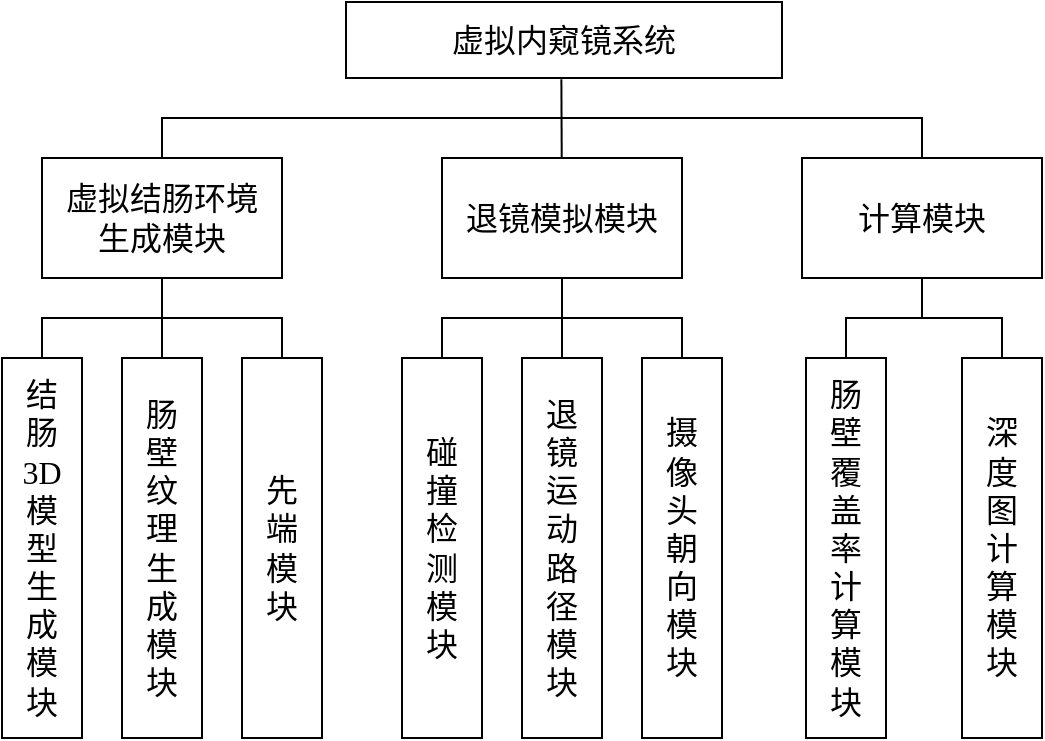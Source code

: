 <mxfile version="24.1.0" type="github">
  <diagram name="第 1 页" id="o09nwmJH8gYaiNs6TEiu">
    <mxGraphModel dx="989" dy="538" grid="0" gridSize="10" guides="0" tooltips="1" connect="0" arrows="0" fold="1" page="0" pageScale="1" pageWidth="827" pageHeight="1169" math="0" shadow="0">
      <root>
        <mxCell id="0" />
        <mxCell id="1" parent="0" />
        <mxCell id="TBaPAQR4gGPx_6uJ96JD-1" value="&lt;span style=&quot;font-family: 宋体; font-size: 16px;&quot;&gt;虚拟内窥镜系统&lt;/span&gt;" style="rounded=0;whiteSpace=wrap;html=1;" parent="1" vertex="1">
          <mxGeometry x="282" y="132" width="218" height="38" as="geometry" />
        </mxCell>
        <mxCell id="NpMSBIKZ0nWcsXwlge86-1" value="&lt;span style=&quot;font-size:12.0pt;mso-bidi-font-size:11.0pt;&lt;br/&gt;line-height:150%;font-family:宋体;mso-ascii-font-family:&amp;quot;Times New Roman&amp;quot;;&lt;br/&gt;mso-hansi-font-family:&amp;quot;Times New Roman&amp;quot;;mso-bidi-font-family:&amp;quot;Times New Roman&amp;quot;;&lt;br/&gt;mso-bidi-theme-font:minor-bidi;mso-ansi-language:EN-US;mso-fareast-language:&lt;br/&gt;ZH-CN;mso-bidi-language:AR-SA&quot;&gt;虚拟结肠环境&lt;/span&gt;&lt;div&gt;&lt;span style=&quot;font-size:12.0pt;mso-bidi-font-size:11.0pt;&lt;br/&gt;line-height:150%;font-family:宋体;mso-ascii-font-family:&amp;quot;Times New Roman&amp;quot;;&lt;br/&gt;mso-hansi-font-family:&amp;quot;Times New Roman&amp;quot;;mso-bidi-font-family:&amp;quot;Times New Roman&amp;quot;;&lt;br/&gt;mso-bidi-theme-font:minor-bidi;mso-ansi-language:EN-US;mso-fareast-language:&lt;br/&gt;ZH-CN;mso-bidi-language:AR-SA&quot;&gt;生成模块&lt;/span&gt;&lt;/div&gt;" style="rounded=0;whiteSpace=wrap;html=1;" parent="1" vertex="1">
          <mxGeometry x="130" y="210" width="120" height="60" as="geometry" />
        </mxCell>
        <mxCell id="NpMSBIKZ0nWcsXwlge86-2" value="&lt;span style=&quot;font-size:12.0pt;mso-bidi-font-size:11.0pt;&lt;br/&gt;line-height:150%;font-family:宋体;mso-ascii-font-family:&amp;quot;Times New Roman&amp;quot;;&lt;br/&gt;mso-hansi-font-family:&amp;quot;Times New Roman&amp;quot;;mso-bidi-font-family:&amp;quot;Times New Roman&amp;quot;;&lt;br/&gt;mso-bidi-theme-font:minor-bidi;mso-ansi-language:EN-US;mso-fareast-language:&lt;br/&gt;ZH-CN;mso-bidi-language:AR-SA&quot;&gt;计算模块&lt;/span&gt;" style="rounded=0;whiteSpace=wrap;html=1;" parent="1" vertex="1">
          <mxGeometry x="510" y="210" width="120" height="60" as="geometry" />
        </mxCell>
        <mxCell id="eOaeUrl-EIrp96FyysAk-3" value="" style="endArrow=none;html=1;rounded=0;exitX=0.5;exitY=0;exitDx=0;exitDy=0;" parent="1" source="NpMSBIKZ0nWcsXwlge86-1" edge="1">
          <mxGeometry width="50" height="50" relative="1" as="geometry">
            <mxPoint x="260" y="280" as="sourcePoint" />
            <mxPoint x="390" y="190" as="targetPoint" />
            <Array as="points">
              <mxPoint x="190" y="190" />
            </Array>
          </mxGeometry>
        </mxCell>
        <mxCell id="eOaeUrl-EIrp96FyysAk-4" value="" style="endArrow=none;html=1;rounded=0;exitX=0.5;exitY=0;exitDx=0;exitDy=0;" parent="1" source="NpMSBIKZ0nWcsXwlge86-2" edge="1">
          <mxGeometry width="50" height="50" relative="1" as="geometry">
            <mxPoint x="320" y="450" as="sourcePoint" />
            <mxPoint x="390" y="190" as="targetPoint" />
            <Array as="points">
              <mxPoint x="570" y="190" />
            </Array>
          </mxGeometry>
        </mxCell>
        <mxCell id="eOaeUrl-EIrp96FyysAk-5" value="&lt;span style=&quot;font-size:12.0pt;mso-bidi-font-size:11.0pt;&lt;br/&gt;line-height:150%;font-family:宋体;mso-ascii-font-family:&amp;quot;Times New Roman&amp;quot;;&lt;br/&gt;mso-hansi-font-family:&amp;quot;Times New Roman&amp;quot;;mso-bidi-font-family:&amp;quot;Times New Roman&amp;quot;;&lt;br/&gt;mso-bidi-theme-font:minor-bidi;mso-ansi-language:EN-US;mso-fareast-language:&lt;br/&gt;ZH-CN;mso-bidi-language:AR-SA&quot;&gt;退镜模拟模块&lt;/span&gt;" style="rounded=0;whiteSpace=wrap;html=1;" parent="1" vertex="1">
          <mxGeometry x="330" y="210" width="120" height="60" as="geometry" />
        </mxCell>
        <mxCell id="eOaeUrl-EIrp96FyysAk-7" value="&lt;span style=&quot;font-size:12.0pt;mso-bidi-font-size:11.0pt;&lt;br/&gt;line-height:150%;font-family:宋体;mso-ascii-font-family:&amp;quot;Times New Roman&amp;quot;;&lt;br/&gt;mso-hansi-font-family:&amp;quot;Times New Roman&amp;quot;;mso-bidi-font-family:&amp;quot;Times New Roman&amp;quot;;&lt;br/&gt;mso-bidi-theme-font:minor-bidi;mso-ansi-language:EN-US;mso-fareast-language:&lt;br/&gt;ZH-CN;mso-bidi-language:AR-SA&quot;&gt;结&lt;/span&gt;&lt;div&gt;&lt;span style=&quot;font-size:12.0pt;mso-bidi-font-size:11.0pt;&lt;br/&gt;line-height:150%;font-family:宋体;mso-ascii-font-family:&amp;quot;Times New Roman&amp;quot;;&lt;br/&gt;mso-hansi-font-family:&amp;quot;Times New Roman&amp;quot;;mso-bidi-font-family:&amp;quot;Times New Roman&amp;quot;;&lt;br/&gt;mso-bidi-theme-font:minor-bidi;mso-ansi-language:EN-US;mso-fareast-language:&lt;br/&gt;ZH-CN;mso-bidi-language:AR-SA&quot;&gt;肠&lt;/span&gt;&lt;/div&gt;&lt;div&gt;&lt;span style=&quot;font-size:12.0pt;mso-bidi-font-size:11.0pt;&lt;br/&gt;line-height:150%;font-family:宋体;mso-ascii-font-family:&amp;quot;Times New Roman&amp;quot;;&lt;br/&gt;mso-hansi-font-family:&amp;quot;Times New Roman&amp;quot;;mso-bidi-font-family:&amp;quot;Times New Roman&amp;quot;;&lt;br/&gt;mso-bidi-theme-font:minor-bidi;mso-ansi-language:EN-US;mso-fareast-language:&lt;br/&gt;ZH-CN;mso-bidi-language:AR-SA&quot;&gt;3D&lt;/span&gt;&lt;/div&gt;&lt;div&gt;&lt;span style=&quot;font-size:12.0pt;mso-bidi-font-size:11.0pt;&lt;br/&gt;line-height:150%;font-family:宋体;mso-ascii-font-family:&amp;quot;Times New Roman&amp;quot;;&lt;br/&gt;mso-hansi-font-family:&amp;quot;Times New Roman&amp;quot;;mso-bidi-font-family:&amp;quot;Times New Roman&amp;quot;;&lt;br/&gt;mso-bidi-theme-font:minor-bidi;mso-ansi-language:EN-US;mso-fareast-language:&lt;br/&gt;ZH-CN;mso-bidi-language:AR-SA&quot;&gt;模&lt;/span&gt;&lt;/div&gt;&lt;div&gt;&lt;span style=&quot;font-size:12.0pt;mso-bidi-font-size:11.0pt;&lt;br/&gt;line-height:150%;font-family:宋体;mso-ascii-font-family:&amp;quot;Times New Roman&amp;quot;;&lt;br/&gt;mso-hansi-font-family:&amp;quot;Times New Roman&amp;quot;;mso-bidi-font-family:&amp;quot;Times New Roman&amp;quot;;&lt;br/&gt;mso-bidi-theme-font:minor-bidi;mso-ansi-language:EN-US;mso-fareast-language:&lt;br/&gt;ZH-CN;mso-bidi-language:AR-SA&quot;&gt;型&lt;/span&gt;&lt;/div&gt;&lt;div&gt;&lt;span style=&quot;font-size:12.0pt;mso-bidi-font-size:11.0pt;&lt;br/&gt;line-height:150%;font-family:宋体;mso-ascii-font-family:&amp;quot;Times New Roman&amp;quot;;&lt;br/&gt;mso-hansi-font-family:&amp;quot;Times New Roman&amp;quot;;mso-bidi-font-family:&amp;quot;Times New Roman&amp;quot;;&lt;br/&gt;mso-bidi-theme-font:minor-bidi;mso-ansi-language:EN-US;mso-fareast-language:&lt;br/&gt;ZH-CN;mso-bidi-language:AR-SA&quot;&gt;生&lt;/span&gt;&lt;/div&gt;&lt;div&gt;&lt;span style=&quot;font-size:12.0pt;mso-bidi-font-size:11.0pt;&lt;br/&gt;line-height:150%;font-family:宋体;mso-ascii-font-family:&amp;quot;Times New Roman&amp;quot;;&lt;br/&gt;mso-hansi-font-family:&amp;quot;Times New Roman&amp;quot;;mso-bidi-font-family:&amp;quot;Times New Roman&amp;quot;;&lt;br/&gt;mso-bidi-theme-font:minor-bidi;mso-ansi-language:EN-US;mso-fareast-language:&lt;br/&gt;ZH-CN;mso-bidi-language:AR-SA&quot;&gt;成&lt;/span&gt;&lt;/div&gt;&lt;div&gt;&lt;span style=&quot;font-size:12.0pt;mso-bidi-font-size:11.0pt;&lt;br/&gt;line-height:150%;font-family:宋体;mso-ascii-font-family:&amp;quot;Times New Roman&amp;quot;;&lt;br/&gt;mso-hansi-font-family:&amp;quot;Times New Roman&amp;quot;;mso-bidi-font-family:&amp;quot;Times New Roman&amp;quot;;&lt;br/&gt;mso-bidi-theme-font:minor-bidi;mso-ansi-language:EN-US;mso-fareast-language:&lt;br/&gt;ZH-CN;mso-bidi-language:AR-SA&quot;&gt;模&lt;/span&gt;&lt;/div&gt;&lt;div&gt;&lt;span style=&quot;font-size:12.0pt;mso-bidi-font-size:11.0pt;&lt;br/&gt;line-height:150%;font-family:宋体;mso-ascii-font-family:&amp;quot;Times New Roman&amp;quot;;&lt;br/&gt;mso-hansi-font-family:&amp;quot;Times New Roman&amp;quot;;mso-bidi-font-family:&amp;quot;Times New Roman&amp;quot;;&lt;br/&gt;mso-bidi-theme-font:minor-bidi;mso-ansi-language:EN-US;mso-fareast-language:&lt;br/&gt;ZH-CN;mso-bidi-language:AR-SA&quot;&gt;块&lt;/span&gt;&lt;/div&gt;" style="rounded=0;whiteSpace=wrap;html=1;" parent="1" vertex="1">
          <mxGeometry x="110" y="310" width="40" height="190" as="geometry" />
        </mxCell>
        <mxCell id="eOaeUrl-EIrp96FyysAk-8" value="&lt;span style=&quot;font-size:12.0pt;mso-bidi-font-size:11.0pt;&lt;br/&gt;line-height:150%;font-family:宋体;mso-ascii-font-family:&amp;quot;Times New Roman&amp;quot;;&lt;br/&gt;mso-hansi-font-family:&amp;quot;Times New Roman&amp;quot;;mso-bidi-font-family:&amp;quot;Times New Roman&amp;quot;;&lt;br/&gt;mso-bidi-theme-font:minor-bidi;mso-ansi-language:EN-US;mso-fareast-language:&lt;br/&gt;ZH-CN;mso-bidi-language:AR-SA&quot;&gt;先&lt;/span&gt;&lt;div&gt;&lt;span style=&quot;font-size:12.0pt;mso-bidi-font-size:11.0pt;&lt;br/&gt;line-height:150%;font-family:宋体;mso-ascii-font-family:&amp;quot;Times New Roman&amp;quot;;&lt;br/&gt;mso-hansi-font-family:&amp;quot;Times New Roman&amp;quot;;mso-bidi-font-family:&amp;quot;Times New Roman&amp;quot;;&lt;br/&gt;mso-bidi-theme-font:minor-bidi;mso-ansi-language:EN-US;mso-fareast-language:&lt;br/&gt;ZH-CN;mso-bidi-language:AR-SA&quot;&gt;端&lt;/span&gt;&lt;/div&gt;&lt;div&gt;&lt;span style=&quot;font-size:12.0pt;mso-bidi-font-size:11.0pt;&lt;br/&gt;line-height:150%;font-family:宋体;mso-ascii-font-family:&amp;quot;Times New Roman&amp;quot;;&lt;br/&gt;mso-hansi-font-family:&amp;quot;Times New Roman&amp;quot;;mso-bidi-font-family:&amp;quot;Times New Roman&amp;quot;;&lt;br/&gt;mso-bidi-theme-font:minor-bidi;mso-ansi-language:EN-US;mso-fareast-language:&lt;br/&gt;ZH-CN;mso-bidi-language:AR-SA&quot;&gt;模&lt;/span&gt;&lt;/div&gt;&lt;div&gt;&lt;span style=&quot;font-size:12.0pt;mso-bidi-font-size:11.0pt;&lt;br/&gt;line-height:150%;font-family:宋体;mso-ascii-font-family:&amp;quot;Times New Roman&amp;quot;;&lt;br/&gt;mso-hansi-font-family:&amp;quot;Times New Roman&amp;quot;;mso-bidi-font-family:&amp;quot;Times New Roman&amp;quot;;&lt;br/&gt;mso-bidi-theme-font:minor-bidi;mso-ansi-language:EN-US;mso-fareast-language:&lt;br/&gt;ZH-CN;mso-bidi-language:AR-SA&quot;&gt;块&lt;/span&gt;&lt;/div&gt;" style="rounded=0;whiteSpace=wrap;html=1;" parent="1" vertex="1">
          <mxGeometry x="230" y="310" width="40" height="190" as="geometry" />
        </mxCell>
        <mxCell id="eOaeUrl-EIrp96FyysAk-9" value="" style="endArrow=none;html=1;rounded=0;entryX=0.5;entryY=1;entryDx=0;entryDy=0;" parent="1" edge="1">
          <mxGeometry width="50" height="50" relative="1" as="geometry">
            <mxPoint x="190" y="340" as="sourcePoint" />
            <mxPoint x="190" y="270" as="targetPoint" />
          </mxGeometry>
        </mxCell>
        <mxCell id="eOaeUrl-EIrp96FyysAk-10" value="" style="endArrow=none;html=1;rounded=0;exitX=0.5;exitY=0;exitDx=0;exitDy=0;" parent="1" source="eOaeUrl-EIrp96FyysAk-7" edge="1">
          <mxGeometry width="50" height="50" relative="1" as="geometry">
            <mxPoint x="60" y="420" as="sourcePoint" />
            <mxPoint x="190" y="290" as="targetPoint" />
            <Array as="points">
              <mxPoint x="130" y="290" />
            </Array>
          </mxGeometry>
        </mxCell>
        <mxCell id="eOaeUrl-EIrp96FyysAk-11" value="" style="endArrow=none;html=1;rounded=0;exitX=0.5;exitY=0;exitDx=0;exitDy=0;" parent="1" source="eOaeUrl-EIrp96FyysAk-8" edge="1">
          <mxGeometry width="50" height="50" relative="1" as="geometry">
            <mxPoint x="120" y="590" as="sourcePoint" />
            <mxPoint x="190" y="290" as="targetPoint" />
            <Array as="points">
              <mxPoint x="250" y="290" />
            </Array>
          </mxGeometry>
        </mxCell>
        <mxCell id="eOaeUrl-EIrp96FyysAk-12" value="&lt;span style=&quot;font-size:12.0pt;mso-bidi-font-size:11.0pt;&lt;br/&gt;line-height:150%;font-family:宋体;mso-ascii-font-family:&amp;quot;Times New Roman&amp;quot;;&lt;br/&gt;mso-hansi-font-family:&amp;quot;Times New Roman&amp;quot;;mso-bidi-font-family:&amp;quot;Times New Roman&amp;quot;;&lt;br/&gt;mso-bidi-theme-font:minor-bidi;mso-ansi-language:EN-US;mso-fareast-language:&lt;br/&gt;ZH-CN;mso-bidi-language:AR-SA&quot;&gt;肠&lt;/span&gt;&lt;div&gt;&lt;span style=&quot;font-size:12.0pt;mso-bidi-font-size:11.0pt;&lt;br/&gt;line-height:150%;font-family:宋体;mso-ascii-font-family:&amp;quot;Times New Roman&amp;quot;;&lt;br/&gt;mso-hansi-font-family:&amp;quot;Times New Roman&amp;quot;;mso-bidi-font-family:&amp;quot;Times New Roman&amp;quot;;&lt;br/&gt;mso-bidi-theme-font:minor-bidi;mso-ansi-language:EN-US;mso-fareast-language:&lt;br/&gt;ZH-CN;mso-bidi-language:AR-SA&quot;&gt;壁&lt;/span&gt;&lt;/div&gt;&lt;div&gt;&lt;span style=&quot;font-size:12.0pt;mso-bidi-font-size:11.0pt;&lt;br/&gt;line-height:150%;font-family:宋体;mso-ascii-font-family:&amp;quot;Times New Roman&amp;quot;;&lt;br/&gt;mso-hansi-font-family:&amp;quot;Times New Roman&amp;quot;;mso-bidi-font-family:&amp;quot;Times New Roman&amp;quot;;&lt;br/&gt;mso-bidi-theme-font:minor-bidi;mso-ansi-language:EN-US;mso-fareast-language:&lt;br/&gt;ZH-CN;mso-bidi-language:AR-SA&quot;&gt;纹&lt;/span&gt;&lt;/div&gt;&lt;div&gt;&lt;span style=&quot;font-size:12.0pt;mso-bidi-font-size:11.0pt;&lt;br/&gt;line-height:150%;font-family:宋体;mso-ascii-font-family:&amp;quot;Times New Roman&amp;quot;;&lt;br/&gt;mso-hansi-font-family:&amp;quot;Times New Roman&amp;quot;;mso-bidi-font-family:&amp;quot;Times New Roman&amp;quot;;&lt;br/&gt;mso-bidi-theme-font:minor-bidi;mso-ansi-language:EN-US;mso-fareast-language:&lt;br/&gt;ZH-CN;mso-bidi-language:AR-SA&quot;&gt;理&lt;/span&gt;&lt;/div&gt;&lt;div&gt;&lt;span style=&quot;font-size:12.0pt;mso-bidi-font-size:11.0pt;&lt;br/&gt;line-height:150%;font-family:宋体;mso-ascii-font-family:&amp;quot;Times New Roman&amp;quot;;&lt;br/&gt;mso-hansi-font-family:&amp;quot;Times New Roman&amp;quot;;mso-bidi-font-family:&amp;quot;Times New Roman&amp;quot;;&lt;br/&gt;mso-bidi-theme-font:minor-bidi;mso-ansi-language:EN-US;mso-fareast-language:&lt;br/&gt;ZH-CN;mso-bidi-language:AR-SA&quot;&gt;生&lt;/span&gt;&lt;/div&gt;&lt;div&gt;&lt;span style=&quot;font-size:12.0pt;mso-bidi-font-size:11.0pt;&lt;br/&gt;line-height:150%;font-family:宋体;mso-ascii-font-family:&amp;quot;Times New Roman&amp;quot;;&lt;br/&gt;mso-hansi-font-family:&amp;quot;Times New Roman&amp;quot;;mso-bidi-font-family:&amp;quot;Times New Roman&amp;quot;;&lt;br/&gt;mso-bidi-theme-font:minor-bidi;mso-ansi-language:EN-US;mso-fareast-language:&lt;br/&gt;ZH-CN;mso-bidi-language:AR-SA&quot;&gt;成&lt;/span&gt;&lt;/div&gt;&lt;div&gt;&lt;span style=&quot;font-size:12.0pt;mso-bidi-font-size:11.0pt;&lt;br/&gt;line-height:150%;font-family:宋体;mso-ascii-font-family:&amp;quot;Times New Roman&amp;quot;;&lt;br/&gt;mso-hansi-font-family:&amp;quot;Times New Roman&amp;quot;;mso-bidi-font-family:&amp;quot;Times New Roman&amp;quot;;&lt;br/&gt;mso-bidi-theme-font:minor-bidi;mso-ansi-language:EN-US;mso-fareast-language:&lt;br/&gt;ZH-CN;mso-bidi-language:AR-SA&quot;&gt;模&lt;/span&gt;&lt;/div&gt;&lt;div&gt;&lt;span style=&quot;font-size:12.0pt;mso-bidi-font-size:11.0pt;&lt;br/&gt;line-height:150%;font-family:宋体;mso-ascii-font-family:&amp;quot;Times New Roman&amp;quot;;&lt;br/&gt;mso-hansi-font-family:&amp;quot;Times New Roman&amp;quot;;mso-bidi-font-family:&amp;quot;Times New Roman&amp;quot;;&lt;br/&gt;mso-bidi-theme-font:minor-bidi;mso-ansi-language:EN-US;mso-fareast-language:&lt;br/&gt;ZH-CN;mso-bidi-language:AR-SA&quot;&gt;块&lt;/span&gt;&lt;/div&gt;" style="rounded=0;whiteSpace=wrap;html=1;" parent="1" vertex="1">
          <mxGeometry x="170" y="310" width="40" height="190" as="geometry" />
        </mxCell>
        <mxCell id="eOaeUrl-EIrp96FyysAk-13" value="" style="endArrow=none;html=1;rounded=0;" parent="1" source="eOaeUrl-EIrp96FyysAk-12" edge="1">
          <mxGeometry width="50" height="50" relative="1" as="geometry">
            <mxPoint x="190" y="380" as="sourcePoint" />
            <mxPoint x="190" y="300" as="targetPoint" />
          </mxGeometry>
        </mxCell>
        <mxCell id="eOaeUrl-EIrp96FyysAk-14" value="&lt;div&gt;&lt;font face=&quot;宋体&quot;&gt;&lt;span style=&quot;font-size: 16px;&quot;&gt;碰&lt;/span&gt;&lt;/font&gt;&lt;/div&gt;&lt;div&gt;&lt;font face=&quot;宋体&quot;&gt;&lt;span style=&quot;font-size: 16px;&quot;&gt;撞&lt;/span&gt;&lt;/font&gt;&lt;/div&gt;&lt;div&gt;&lt;font face=&quot;宋体&quot;&gt;&lt;span style=&quot;font-size: 16px;&quot;&gt;检&lt;/span&gt;&lt;/font&gt;&lt;/div&gt;&lt;div&gt;&lt;font face=&quot;宋体&quot;&gt;&lt;span style=&quot;font-size: 16px;&quot;&gt;测&lt;/span&gt;&lt;/font&gt;&lt;/div&gt;&lt;div&gt;&lt;font face=&quot;宋体&quot;&gt;&lt;span style=&quot;font-size: 16px;&quot;&gt;模&lt;/span&gt;&lt;/font&gt;&lt;/div&gt;&lt;div&gt;&lt;font face=&quot;宋体&quot;&gt;&lt;span style=&quot;font-size: 16px;&quot;&gt;块&lt;/span&gt;&lt;/font&gt;&lt;/div&gt;" style="rounded=0;whiteSpace=wrap;html=1;" parent="1" vertex="1">
          <mxGeometry x="310" y="310" width="40" height="190" as="geometry" />
        </mxCell>
        <mxCell id="eOaeUrl-EIrp96FyysAk-15" value="&lt;font face=&quot;宋体&quot;&gt;&lt;span style=&quot;font-size: 16px;&quot;&gt;摄&lt;/span&gt;&lt;/font&gt;&lt;div&gt;&lt;font face=&quot;宋体&quot;&gt;&lt;span style=&quot;font-size: 16px;&quot;&gt;像&lt;/span&gt;&lt;/font&gt;&lt;/div&gt;&lt;div&gt;&lt;font face=&quot;宋体&quot;&gt;&lt;span style=&quot;font-size: 16px;&quot;&gt;头&lt;/span&gt;&lt;/font&gt;&lt;/div&gt;&lt;div&gt;&lt;font face=&quot;宋体&quot;&gt;&lt;span style=&quot;font-size: 16px;&quot;&gt;朝&lt;/span&gt;&lt;/font&gt;&lt;/div&gt;&lt;div&gt;&lt;font face=&quot;宋体&quot;&gt;&lt;span style=&quot;font-size: 16px;&quot;&gt;向&lt;/span&gt;&lt;/font&gt;&lt;/div&gt;&lt;div&gt;&lt;font face=&quot;宋体&quot;&gt;&lt;span style=&quot;font-size: 16px;&quot;&gt;模&lt;/span&gt;&lt;/font&gt;&lt;/div&gt;&lt;div&gt;&lt;font face=&quot;宋体&quot;&gt;&lt;span style=&quot;font-size: 16px;&quot;&gt;块&lt;/span&gt;&lt;/font&gt;&lt;/div&gt;" style="rounded=0;whiteSpace=wrap;html=1;" parent="1" vertex="1">
          <mxGeometry x="430" y="310" width="40" height="190" as="geometry" />
        </mxCell>
        <mxCell id="eOaeUrl-EIrp96FyysAk-16" value="" style="endArrow=none;html=1;rounded=0;entryX=0.5;entryY=1;entryDx=0;entryDy=0;" parent="1" edge="1">
          <mxGeometry width="50" height="50" relative="1" as="geometry">
            <mxPoint x="390" y="340" as="sourcePoint" />
            <mxPoint x="390" y="270" as="targetPoint" />
          </mxGeometry>
        </mxCell>
        <mxCell id="eOaeUrl-EIrp96FyysAk-17" value="" style="endArrow=none;html=1;rounded=0;exitX=0.5;exitY=0;exitDx=0;exitDy=0;" parent="1" source="eOaeUrl-EIrp96FyysAk-14" edge="1">
          <mxGeometry width="50" height="50" relative="1" as="geometry">
            <mxPoint x="260" y="420" as="sourcePoint" />
            <mxPoint x="390" y="290" as="targetPoint" />
            <Array as="points">
              <mxPoint x="330" y="290" />
            </Array>
          </mxGeometry>
        </mxCell>
        <mxCell id="eOaeUrl-EIrp96FyysAk-18" value="" style="endArrow=none;html=1;rounded=0;exitX=0.5;exitY=0;exitDx=0;exitDy=0;" parent="1" source="eOaeUrl-EIrp96FyysAk-15" edge="1">
          <mxGeometry width="50" height="50" relative="1" as="geometry">
            <mxPoint x="320" y="590" as="sourcePoint" />
            <mxPoint x="390" y="290" as="targetPoint" />
            <Array as="points">
              <mxPoint x="450" y="290" />
            </Array>
          </mxGeometry>
        </mxCell>
        <mxCell id="eOaeUrl-EIrp96FyysAk-19" value="&lt;font face=&quot;宋体&quot;&gt;&lt;span style=&quot;font-size: 16px;&quot;&gt;退&lt;/span&gt;&lt;/font&gt;&lt;div&gt;&lt;font face=&quot;宋体&quot;&gt;&lt;span style=&quot;font-size: 16px;&quot;&gt;镜&lt;/span&gt;&lt;/font&gt;&lt;/div&gt;&lt;div&gt;&lt;font face=&quot;宋体&quot;&gt;&lt;span style=&quot;font-size: 16px;&quot;&gt;运&lt;/span&gt;&lt;/font&gt;&lt;/div&gt;&lt;div&gt;&lt;font face=&quot;宋体&quot;&gt;&lt;span style=&quot;font-size: 16px;&quot;&gt;动&lt;/span&gt;&lt;/font&gt;&lt;/div&gt;&lt;div&gt;&lt;font face=&quot;宋体&quot;&gt;&lt;span style=&quot;font-size: 16px;&quot;&gt;路&lt;/span&gt;&lt;/font&gt;&lt;/div&gt;&lt;div&gt;&lt;font face=&quot;宋体&quot;&gt;&lt;span style=&quot;font-size: 16px;&quot;&gt;径&lt;/span&gt;&lt;/font&gt;&lt;/div&gt;&lt;div&gt;&lt;font face=&quot;宋体&quot;&gt;&lt;span style=&quot;font-size: 16px;&quot;&gt;模&lt;/span&gt;&lt;/font&gt;&lt;/div&gt;&lt;div&gt;&lt;font face=&quot;宋体&quot;&gt;&lt;span style=&quot;font-size: 16px;&quot;&gt;块&lt;/span&gt;&lt;/font&gt;&lt;/div&gt;" style="rounded=0;whiteSpace=wrap;html=1;" parent="1" vertex="1">
          <mxGeometry x="370" y="310" width="40" height="190" as="geometry" />
        </mxCell>
        <mxCell id="eOaeUrl-EIrp96FyysAk-20" value="" style="endArrow=none;html=1;rounded=0;" parent="1" source="eOaeUrl-EIrp96FyysAk-19" edge="1">
          <mxGeometry width="50" height="50" relative="1" as="geometry">
            <mxPoint x="390" y="380" as="sourcePoint" />
            <mxPoint x="390" y="300" as="targetPoint" />
          </mxGeometry>
        </mxCell>
        <mxCell id="eOaeUrl-EIrp96FyysAk-22" value="&lt;font face=&quot;宋体&quot;&gt;&lt;span style=&quot;font-size: 16px;&quot;&gt;深&lt;/span&gt;&lt;/font&gt;&lt;div&gt;&lt;font face=&quot;宋体&quot;&gt;&lt;span style=&quot;font-size: 16px;&quot;&gt;度&lt;/span&gt;&lt;/font&gt;&lt;/div&gt;&lt;div&gt;&lt;font face=&quot;宋体&quot;&gt;&lt;span style=&quot;font-size: 16px;&quot;&gt;图&lt;/span&gt;&lt;/font&gt;&lt;/div&gt;&lt;div&gt;&lt;font face=&quot;宋体&quot;&gt;&lt;span style=&quot;font-size: 16px;&quot;&gt;计&lt;/span&gt;&lt;/font&gt;&lt;/div&gt;&lt;div&gt;&lt;font face=&quot;宋体&quot;&gt;&lt;span style=&quot;font-size: 16px;&quot;&gt;算&lt;/span&gt;&lt;/font&gt;&lt;/div&gt;&lt;div&gt;&lt;font face=&quot;宋体&quot;&gt;&lt;span style=&quot;font-size: 16px;&quot;&gt;模&lt;/span&gt;&lt;/font&gt;&lt;/div&gt;&lt;div&gt;&lt;font face=&quot;宋体&quot;&gt;&lt;span style=&quot;font-size: 16px;&quot;&gt;块&lt;/span&gt;&lt;/font&gt;&lt;/div&gt;" style="rounded=0;whiteSpace=wrap;html=1;" parent="1" vertex="1">
          <mxGeometry x="590" y="310" width="40" height="190" as="geometry" />
        </mxCell>
        <mxCell id="eOaeUrl-EIrp96FyysAk-23" value="" style="endArrow=none;html=1;rounded=0;entryX=0.5;entryY=1;entryDx=0;entryDy=0;" parent="1" target="NpMSBIKZ0nWcsXwlge86-2" edge="1">
          <mxGeometry width="50" height="50" relative="1" as="geometry">
            <mxPoint x="570" y="290" as="sourcePoint" />
            <mxPoint x="590" y="270" as="targetPoint" />
          </mxGeometry>
        </mxCell>
        <mxCell id="eOaeUrl-EIrp96FyysAk-25" value="" style="endArrow=none;html=1;rounded=0;exitX=0.5;exitY=0;exitDx=0;exitDy=0;" parent="1" source="eOaeUrl-EIrp96FyysAk-22" edge="1">
          <mxGeometry width="50" height="50" relative="1" as="geometry">
            <mxPoint x="520" y="590" as="sourcePoint" />
            <mxPoint x="590" y="290" as="targetPoint" />
            <Array as="points">
              <mxPoint x="610" y="290" />
            </Array>
          </mxGeometry>
        </mxCell>
        <mxCell id="eOaeUrl-EIrp96FyysAk-26" value="&lt;div&gt;&lt;font face=&quot;宋体&quot;&gt;&lt;span style=&quot;font-size: 16px;&quot;&gt;肠&lt;/span&gt;&lt;/font&gt;&lt;/div&gt;&lt;div&gt;&lt;font face=&quot;宋体&quot;&gt;&lt;span style=&quot;font-size: 16px;&quot;&gt;壁&lt;/span&gt;&lt;/font&gt;&lt;/div&gt;&lt;div&gt;&lt;font face=&quot;宋体&quot;&gt;&lt;span style=&quot;font-size: 16px;&quot;&gt;覆&lt;/span&gt;&lt;/font&gt;&lt;/div&gt;&lt;div&gt;&lt;font face=&quot;宋体&quot;&gt;&lt;span style=&quot;font-size: 16px;&quot;&gt;盖&lt;/span&gt;&lt;/font&gt;&lt;/div&gt;&lt;div&gt;&lt;font face=&quot;宋体&quot;&gt;&lt;span style=&quot;font-size: 16px;&quot;&gt;率&lt;/span&gt;&lt;/font&gt;&lt;/div&gt;&lt;div&gt;&lt;font face=&quot;宋体&quot;&gt;&lt;span style=&quot;font-size: 16px;&quot;&gt;计&lt;/span&gt;&lt;/font&gt;&lt;/div&gt;&lt;div&gt;&lt;font face=&quot;宋体&quot;&gt;&lt;span style=&quot;font-size: 16px;&quot;&gt;算&lt;/span&gt;&lt;/font&gt;&lt;/div&gt;&lt;div&gt;&lt;font face=&quot;宋体&quot;&gt;&lt;span style=&quot;font-size: 16px;&quot;&gt;模&lt;/span&gt;&lt;/font&gt;&lt;/div&gt;&lt;div&gt;&lt;font face=&quot;宋体&quot;&gt;&lt;span style=&quot;font-size: 16px;&quot;&gt;块&lt;/span&gt;&lt;/font&gt;&lt;/div&gt;" style="rounded=0;whiteSpace=wrap;html=1;" parent="1" vertex="1">
          <mxGeometry x="512" y="310" width="40" height="190" as="geometry" />
        </mxCell>
        <mxCell id="eOaeUrl-EIrp96FyysAk-27" value="" style="endArrow=none;html=1;rounded=0;" parent="1" edge="1">
          <mxGeometry width="50" height="50" relative="1" as="geometry">
            <mxPoint x="532" y="310" as="sourcePoint" />
            <mxPoint x="592" y="290" as="targetPoint" />
            <Array as="points">
              <mxPoint x="532" y="290" />
            </Array>
          </mxGeometry>
        </mxCell>
        <mxCell id="eOaeUrl-EIrp96FyysAk-30" value="" style="endArrow=none;html=1;rounded=0;entryX=0.494;entryY=1.016;entryDx=0;entryDy=0;entryPerimeter=0;" parent="1" source="eOaeUrl-EIrp96FyysAk-5" target="TBaPAQR4gGPx_6uJ96JD-1" edge="1">
          <mxGeometry width="50" height="50" relative="1" as="geometry">
            <mxPoint x="430" y="320" as="sourcePoint" />
            <mxPoint x="480" y="270" as="targetPoint" />
          </mxGeometry>
        </mxCell>
      </root>
    </mxGraphModel>
  </diagram>
</mxfile>
